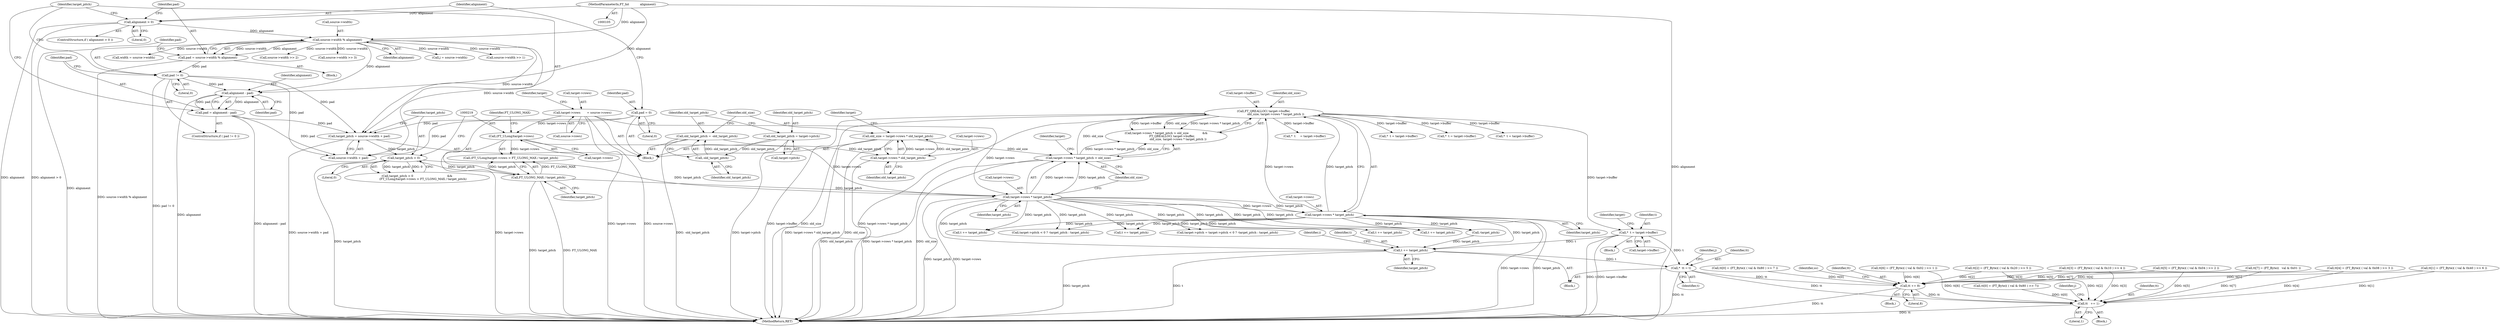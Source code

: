 digraph "0_savannah_b3500af717010137046ec4076d1e1c0641e33727@pointer" {
"1000296" [label="(Call,*  t = target->buffer)"];
"1000238" [label="(Call,FT_QREALLOC( target->buffer,\n                          old_size, target->rows * target_pitch ))"];
"1000231" [label="(Call,target->rows * target_pitch > old_size)"];
"1000232" [label="(Call,target->rows * target_pitch)"];
"1000167" [label="(Call,target->rows       = source->rows)"];
"1000218" [label="(Call,(FT_ULong)target->rows)"];
"1000223" [label="(Call,FT_ULONG_MAX / target_pitch)"];
"1000214" [label="(Call,target_pitch > 0)"];
"1000205" [label="(Call,target_pitch = source->width + pad)"];
"1000191" [label="(Call,source->width % alignment)"];
"1000185" [label="(Call,alignment > 0)"];
"1000109" [label="(MethodParameterIn,FT_Int            alignment)"];
"1000181" [label="(Call,pad = 0)"];
"1000200" [label="(Call,pad = alignment - pad)"];
"1000202" [label="(Call,alignment - pad)"];
"1000197" [label="(Call,pad != 0)"];
"1000189" [label="(Call,pad = source->width % alignment)"];
"1000155" [label="(Call,old_size = target->rows * old_target_pitch)"];
"1000157" [label="(Call,target->rows * old_target_pitch)"];
"1000151" [label="(Call,old_target_pitch = -old_target_pitch)"];
"1000153" [label="(Call,-old_target_pitch)"];
"1000146" [label="(Call,old_target_pitch = target->pitch)"];
"1000243" [label="(Call,target->rows * target_pitch)"];
"1000324" [label="(Call,*  tt = t)"];
"1000434" [label="(Call,tt += 8)"];
"1000478" [label="(Call,tt   += 1)"];
"1000484" [label="(Call,t += target_pitch)"];
"1000205" [label="(Call,target_pitch = source->width + pad)"];
"1000142" [label="(Block,)"];
"1000148" [label="(Call,target->pitch)"];
"1000195" [label="(Identifier,alignment)"];
"1000217" [label="(Call,(FT_ULong)target->rows > FT_ULONG_MAX / target_pitch)"];
"1000185" [label="(Call,alignment > 0)"];
"1000155" [label="(Call,old_size = target->rows * old_target_pitch)"];
"1000878" [label="(Call,t += target_pitch)"];
"1000218" [label="(Call,(FT_ULong)target->rows)"];
"1000819" [label="(Call,*  t = target->buffer)"];
"1000152" [label="(Identifier,old_target_pitch)"];
"1000463" [label="(Block,)"];
"1000317" [label="(Identifier,i)"];
"1000240" [label="(Identifier,target)"];
"1000161" [label="(Identifier,old_target_pitch)"];
"1000535" [label="(Call,t += target_pitch)"];
"1000186" [label="(Identifier,alignment)"];
"1000204" [label="(Identifier,pad)"];
"1000425" [label="(Call,tt[7] = (FT_Byte)(   val & 0x01 ))"];
"1000478" [label="(Call,tt   += 1)"];
"1000207" [label="(Call,source->width + pad)"];
"1000392" [label="(Call,tt[4] = (FT_Byte)( ( val & 0x08 ) >> 3 ))"];
"1000852" [label="(Call,j = source->width)"];
"1000191" [label="(Call,source->width % alignment)"];
"1000147" [label="(Identifier,old_target_pitch)"];
"1000167" [label="(Call,target->rows       = source->rows)"];
"1000157" [label="(Call,target->rows * old_target_pitch)"];
"1000741" [label="(Call,source->width >> 1)"];
"1000154" [label="(Identifier,old_target_pitch)"];
"1000464" [label="(Call,tt[0] = (FT_Byte)( ( val & 0x80 ) >> 7))"];
"1000254" [label="(Call,target->pitch < 0 ? -target_pitch : target_pitch)"];
"1000190" [label="(Identifier,pad)"];
"1000548" [label="(Call,*  t = target->buffer)"];
"1000176" [label="(Identifier,target)"];
"1000182" [label="(Identifier,pad)"];
"1000203" [label="(Identifier,alignment)"];
"1000296" [label="(Call,*  t = target->buffer)"];
"1000236" [label="(Identifier,target_pitch)"];
"1000171" [label="(Call,source->rows)"];
"1000225" [label="(Identifier,target_pitch)"];
"1000493" [label="(Call,width = source->width)"];
"1000187" [label="(Literal,0)"];
"1000200" [label="(Call,pad = alignment - pad)"];
"1000806" [label="(Call,t += target_pitch)"];
"1000348" [label="(Call,tt[0] = (FT_Byte)( ( val & 0x80 ) >> 7 ))"];
"1000288" [label="(Block,)"];
"1000153" [label="(Call,-old_target_pitch)"];
"1000250" [label="(Call,target->pitch = target->pitch < 0 ? -target_pitch : target_pitch)"];
"1000462" [label="(Identifier,j)"];
"1000326" [label="(Identifier,t)"];
"1000164" [label="(Identifier,target)"];
"1000232" [label="(Call,target->rows * target_pitch)"];
"1000238" [label="(Call,FT_QREALLOC( target->buffer,\n                          old_size, target->rows * target_pitch ))"];
"1000341" [label="(Block,)"];
"1000199" [label="(Literal,0)"];
"1000146" [label="(Call,old_target_pitch = target->pitch)"];
"1000370" [label="(Call,tt[2] = (FT_Byte)( ( val & 0x20 ) >> 5 ))"];
"1000359" [label="(Call,tt[1] = (FT_Byte)( ( val & 0x40 ) >> 6 ))"];
"1000706" [label="(Call,*  t = target->buffer)"];
"1000188" [label="(Block,)"];
"1000197" [label="(Call,pad != 0)"];
"1000168" [label="(Call,target->rows)"];
"1000693" [label="(Call,t += target_pitch)"];
"1000479" [label="(Identifier,tt)"];
"1000414" [label="(Call,tt[6] = (FT_Byte)( ( val & 0x02 ) >> 1 ))"];
"1000486" [label="(Identifier,target_pitch)"];
"1000330" [label="(Identifier,j)"];
"1000325" [label="(Identifier,tt)"];
"1000485" [label="(Identifier,t)"];
"1000298" [label="(Call,target->buffer)"];
"1000233" [label="(Call,target->rows)"];
"1000206" [label="(Identifier,target_pitch)"];
"1000237" [label="(Identifier,old_size)"];
"1000583" [label="(Call,source->width >> 2)"];
"1000192" [label="(Call,source->width)"];
"1000181" [label="(Call,pad = 0)"];
"1000244" [label="(Call,target->rows)"];
"1000243" [label="(Call,target->rows * target_pitch)"];
"1000436" [label="(Literal,8)"];
"1000381" [label="(Call,tt[3] = (FT_Byte)( ( val & 0x10 ) >> 4 ))"];
"1000215" [label="(Identifier,target_pitch)"];
"1000231" [label="(Call,target->rows * target_pitch > old_size)"];
"1000198" [label="(Identifier,pad)"];
"1000230" [label="(Call,target->rows * target_pitch > old_size               &&\n             FT_QREALLOC( target->buffer,\n                          old_size, target->rows * target_pitch ))"];
"1000158" [label="(Call,target->rows)"];
"1000297" [label="(Identifier,t)"];
"1000214" [label="(Call,target_pitch > 0)"];
"1000331" [label="(Call,source->width >> 3)"];
"1000403" [label="(Call,tt[5] = (FT_Byte)( ( val & 0x04 ) >> 2 ))"];
"1000434" [label="(Call,tt += 8)"];
"1000220" [label="(Call,target->rows)"];
"1000201" [label="(Identifier,pad)"];
"1000189" [label="(Call,pad = source->width % alignment)"];
"1000260" [label="(Call,-target_pitch)"];
"1000438" [label="(Identifier,ss)"];
"1000318" [label="(Block,)"];
"1000109" [label="(MethodParameterIn,FT_Int            alignment)"];
"1000196" [label="(ControlStructure,if ( pad != 0 ))"];
"1000216" [label="(Literal,0)"];
"1000224" [label="(Identifier,FT_ULONG_MAX)"];
"1000202" [label="(Call,alignment - pad)"];
"1000239" [label="(Call,target->buffer)"];
"1000213" [label="(Call,target_pitch > 0                                     &&\n             (FT_ULong)target->rows > FT_ULONG_MAX / target_pitch)"];
"1000324" [label="(Call,*  tt = t)"];
"1000151" [label="(Call,old_target_pitch = -old_target_pitch)"];
"1000435" [label="(Identifier,tt)"];
"1000885" [label="(MethodReturn,RET)"];
"1000242" [label="(Identifier,old_size)"];
"1000505" [label="(Call,*  t     = target->buffer)"];
"1000156" [label="(Identifier,old_size)"];
"1000304" [label="(Identifier,target)"];
"1000247" [label="(Identifier,target_pitch)"];
"1000480" [label="(Literal,1)"];
"1000184" [label="(ControlStructure,if ( alignment > 0 ))"];
"1000223" [label="(Call,FT_ULONG_MAX / target_pitch)"];
"1000484" [label="(Call,t += target_pitch)"];
"1000183" [label="(Literal,0)"];
"1000296" -> "1000288"  [label="AST: "];
"1000296" -> "1000298"  [label="CFG: "];
"1000297" -> "1000296"  [label="AST: "];
"1000298" -> "1000296"  [label="AST: "];
"1000304" -> "1000296"  [label="CFG: "];
"1000296" -> "1000885"  [label="DDG: target->buffer"];
"1000296" -> "1000885"  [label="DDG: t"];
"1000238" -> "1000296"  [label="DDG: target->buffer"];
"1000296" -> "1000324"  [label="DDG: t"];
"1000296" -> "1000484"  [label="DDG: t"];
"1000238" -> "1000230"  [label="AST: "];
"1000238" -> "1000243"  [label="CFG: "];
"1000239" -> "1000238"  [label="AST: "];
"1000242" -> "1000238"  [label="AST: "];
"1000243" -> "1000238"  [label="AST: "];
"1000230" -> "1000238"  [label="CFG: "];
"1000238" -> "1000885"  [label="DDG: target->buffer"];
"1000238" -> "1000885"  [label="DDG: old_size"];
"1000238" -> "1000885"  [label="DDG: target->rows * target_pitch"];
"1000238" -> "1000230"  [label="DDG: target->buffer"];
"1000238" -> "1000230"  [label="DDG: old_size"];
"1000238" -> "1000230"  [label="DDG: target->rows * target_pitch"];
"1000231" -> "1000238"  [label="DDG: old_size"];
"1000243" -> "1000238"  [label="DDG: target->rows"];
"1000243" -> "1000238"  [label="DDG: target_pitch"];
"1000238" -> "1000505"  [label="DDG: target->buffer"];
"1000238" -> "1000548"  [label="DDG: target->buffer"];
"1000238" -> "1000706"  [label="DDG: target->buffer"];
"1000238" -> "1000819"  [label="DDG: target->buffer"];
"1000231" -> "1000230"  [label="AST: "];
"1000231" -> "1000237"  [label="CFG: "];
"1000232" -> "1000231"  [label="AST: "];
"1000237" -> "1000231"  [label="AST: "];
"1000240" -> "1000231"  [label="CFG: "];
"1000230" -> "1000231"  [label="CFG: "];
"1000231" -> "1000885"  [label="DDG: old_size"];
"1000231" -> "1000885"  [label="DDG: target->rows * target_pitch"];
"1000231" -> "1000230"  [label="DDG: target->rows * target_pitch"];
"1000231" -> "1000230"  [label="DDG: old_size"];
"1000232" -> "1000231"  [label="DDG: target->rows"];
"1000232" -> "1000231"  [label="DDG: target_pitch"];
"1000155" -> "1000231"  [label="DDG: old_size"];
"1000232" -> "1000236"  [label="CFG: "];
"1000233" -> "1000232"  [label="AST: "];
"1000236" -> "1000232"  [label="AST: "];
"1000237" -> "1000232"  [label="CFG: "];
"1000232" -> "1000885"  [label="DDG: target_pitch"];
"1000232" -> "1000885"  [label="DDG: target->rows"];
"1000167" -> "1000232"  [label="DDG: target->rows"];
"1000218" -> "1000232"  [label="DDG: target->rows"];
"1000223" -> "1000232"  [label="DDG: target_pitch"];
"1000214" -> "1000232"  [label="DDG: target_pitch"];
"1000232" -> "1000243"  [label="DDG: target->rows"];
"1000232" -> "1000243"  [label="DDG: target_pitch"];
"1000232" -> "1000250"  [label="DDG: target_pitch"];
"1000232" -> "1000260"  [label="DDG: target_pitch"];
"1000232" -> "1000254"  [label="DDG: target_pitch"];
"1000232" -> "1000484"  [label="DDG: target_pitch"];
"1000232" -> "1000535"  [label="DDG: target_pitch"];
"1000232" -> "1000693"  [label="DDG: target_pitch"];
"1000232" -> "1000806"  [label="DDG: target_pitch"];
"1000232" -> "1000878"  [label="DDG: target_pitch"];
"1000167" -> "1000142"  [label="AST: "];
"1000167" -> "1000171"  [label="CFG: "];
"1000168" -> "1000167"  [label="AST: "];
"1000171" -> "1000167"  [label="AST: "];
"1000176" -> "1000167"  [label="CFG: "];
"1000167" -> "1000885"  [label="DDG: target->rows"];
"1000167" -> "1000885"  [label="DDG: source->rows"];
"1000167" -> "1000218"  [label="DDG: target->rows"];
"1000218" -> "1000217"  [label="AST: "];
"1000218" -> "1000220"  [label="CFG: "];
"1000219" -> "1000218"  [label="AST: "];
"1000220" -> "1000218"  [label="AST: "];
"1000224" -> "1000218"  [label="CFG: "];
"1000218" -> "1000885"  [label="DDG: target->rows"];
"1000218" -> "1000217"  [label="DDG: target->rows"];
"1000223" -> "1000217"  [label="AST: "];
"1000223" -> "1000225"  [label="CFG: "];
"1000224" -> "1000223"  [label="AST: "];
"1000225" -> "1000223"  [label="AST: "];
"1000217" -> "1000223"  [label="CFG: "];
"1000223" -> "1000885"  [label="DDG: target_pitch"];
"1000223" -> "1000885"  [label="DDG: FT_ULONG_MAX"];
"1000223" -> "1000217"  [label="DDG: FT_ULONG_MAX"];
"1000223" -> "1000217"  [label="DDG: target_pitch"];
"1000214" -> "1000223"  [label="DDG: target_pitch"];
"1000214" -> "1000213"  [label="AST: "];
"1000214" -> "1000216"  [label="CFG: "];
"1000215" -> "1000214"  [label="AST: "];
"1000216" -> "1000214"  [label="AST: "];
"1000219" -> "1000214"  [label="CFG: "];
"1000213" -> "1000214"  [label="CFG: "];
"1000214" -> "1000885"  [label="DDG: target_pitch"];
"1000214" -> "1000213"  [label="DDG: target_pitch"];
"1000214" -> "1000213"  [label="DDG: 0"];
"1000205" -> "1000214"  [label="DDG: target_pitch"];
"1000205" -> "1000142"  [label="AST: "];
"1000205" -> "1000207"  [label="CFG: "];
"1000206" -> "1000205"  [label="AST: "];
"1000207" -> "1000205"  [label="AST: "];
"1000215" -> "1000205"  [label="CFG: "];
"1000205" -> "1000885"  [label="DDG: source->width + pad"];
"1000191" -> "1000205"  [label="DDG: source->width"];
"1000181" -> "1000205"  [label="DDG: pad"];
"1000200" -> "1000205"  [label="DDG: pad"];
"1000197" -> "1000205"  [label="DDG: pad"];
"1000191" -> "1000189"  [label="AST: "];
"1000191" -> "1000195"  [label="CFG: "];
"1000192" -> "1000191"  [label="AST: "];
"1000195" -> "1000191"  [label="AST: "];
"1000189" -> "1000191"  [label="CFG: "];
"1000191" -> "1000885"  [label="DDG: alignment"];
"1000191" -> "1000189"  [label="DDG: source->width"];
"1000191" -> "1000189"  [label="DDG: alignment"];
"1000185" -> "1000191"  [label="DDG: alignment"];
"1000109" -> "1000191"  [label="DDG: alignment"];
"1000191" -> "1000202"  [label="DDG: alignment"];
"1000191" -> "1000207"  [label="DDG: source->width"];
"1000191" -> "1000331"  [label="DDG: source->width"];
"1000191" -> "1000493"  [label="DDG: source->width"];
"1000191" -> "1000583"  [label="DDG: source->width"];
"1000191" -> "1000741"  [label="DDG: source->width"];
"1000191" -> "1000852"  [label="DDG: source->width"];
"1000185" -> "1000184"  [label="AST: "];
"1000185" -> "1000187"  [label="CFG: "];
"1000186" -> "1000185"  [label="AST: "];
"1000187" -> "1000185"  [label="AST: "];
"1000190" -> "1000185"  [label="CFG: "];
"1000206" -> "1000185"  [label="CFG: "];
"1000185" -> "1000885"  [label="DDG: alignment"];
"1000185" -> "1000885"  [label="DDG: alignment > 0"];
"1000109" -> "1000185"  [label="DDG: alignment"];
"1000109" -> "1000105"  [label="AST: "];
"1000109" -> "1000885"  [label="DDG: alignment"];
"1000109" -> "1000202"  [label="DDG: alignment"];
"1000181" -> "1000142"  [label="AST: "];
"1000181" -> "1000183"  [label="CFG: "];
"1000182" -> "1000181"  [label="AST: "];
"1000183" -> "1000181"  [label="AST: "];
"1000186" -> "1000181"  [label="CFG: "];
"1000181" -> "1000207"  [label="DDG: pad"];
"1000200" -> "1000196"  [label="AST: "];
"1000200" -> "1000202"  [label="CFG: "];
"1000201" -> "1000200"  [label="AST: "];
"1000202" -> "1000200"  [label="AST: "];
"1000206" -> "1000200"  [label="CFG: "];
"1000200" -> "1000885"  [label="DDG: alignment - pad"];
"1000202" -> "1000200"  [label="DDG: alignment"];
"1000202" -> "1000200"  [label="DDG: pad"];
"1000200" -> "1000207"  [label="DDG: pad"];
"1000202" -> "1000204"  [label="CFG: "];
"1000203" -> "1000202"  [label="AST: "];
"1000204" -> "1000202"  [label="AST: "];
"1000202" -> "1000885"  [label="DDG: alignment"];
"1000197" -> "1000202"  [label="DDG: pad"];
"1000197" -> "1000196"  [label="AST: "];
"1000197" -> "1000199"  [label="CFG: "];
"1000198" -> "1000197"  [label="AST: "];
"1000199" -> "1000197"  [label="AST: "];
"1000201" -> "1000197"  [label="CFG: "];
"1000206" -> "1000197"  [label="CFG: "];
"1000197" -> "1000885"  [label="DDG: pad != 0"];
"1000189" -> "1000197"  [label="DDG: pad"];
"1000197" -> "1000207"  [label="DDG: pad"];
"1000189" -> "1000188"  [label="AST: "];
"1000190" -> "1000189"  [label="AST: "];
"1000198" -> "1000189"  [label="CFG: "];
"1000189" -> "1000885"  [label="DDG: source->width % alignment"];
"1000155" -> "1000142"  [label="AST: "];
"1000155" -> "1000157"  [label="CFG: "];
"1000156" -> "1000155"  [label="AST: "];
"1000157" -> "1000155"  [label="AST: "];
"1000164" -> "1000155"  [label="CFG: "];
"1000155" -> "1000885"  [label="DDG: target->rows * old_target_pitch"];
"1000155" -> "1000885"  [label="DDG: old_size"];
"1000157" -> "1000155"  [label="DDG: target->rows"];
"1000157" -> "1000155"  [label="DDG: old_target_pitch"];
"1000157" -> "1000161"  [label="CFG: "];
"1000158" -> "1000157"  [label="AST: "];
"1000161" -> "1000157"  [label="AST: "];
"1000157" -> "1000885"  [label="DDG: old_target_pitch"];
"1000151" -> "1000157"  [label="DDG: old_target_pitch"];
"1000151" -> "1000142"  [label="AST: "];
"1000151" -> "1000153"  [label="CFG: "];
"1000152" -> "1000151"  [label="AST: "];
"1000153" -> "1000151"  [label="AST: "];
"1000156" -> "1000151"  [label="CFG: "];
"1000151" -> "1000885"  [label="DDG: -old_target_pitch"];
"1000153" -> "1000151"  [label="DDG: old_target_pitch"];
"1000153" -> "1000154"  [label="CFG: "];
"1000154" -> "1000153"  [label="AST: "];
"1000146" -> "1000153"  [label="DDG: old_target_pitch"];
"1000146" -> "1000142"  [label="AST: "];
"1000146" -> "1000148"  [label="CFG: "];
"1000147" -> "1000146"  [label="AST: "];
"1000148" -> "1000146"  [label="AST: "];
"1000152" -> "1000146"  [label="CFG: "];
"1000146" -> "1000885"  [label="DDG: target->pitch"];
"1000243" -> "1000247"  [label="CFG: "];
"1000244" -> "1000243"  [label="AST: "];
"1000247" -> "1000243"  [label="AST: "];
"1000243" -> "1000885"  [label="DDG: target->rows"];
"1000243" -> "1000885"  [label="DDG: target_pitch"];
"1000243" -> "1000250"  [label="DDG: target_pitch"];
"1000243" -> "1000260"  [label="DDG: target_pitch"];
"1000243" -> "1000254"  [label="DDG: target_pitch"];
"1000243" -> "1000484"  [label="DDG: target_pitch"];
"1000243" -> "1000535"  [label="DDG: target_pitch"];
"1000243" -> "1000693"  [label="DDG: target_pitch"];
"1000243" -> "1000806"  [label="DDG: target_pitch"];
"1000243" -> "1000878"  [label="DDG: target_pitch"];
"1000324" -> "1000318"  [label="AST: "];
"1000324" -> "1000326"  [label="CFG: "];
"1000325" -> "1000324"  [label="AST: "];
"1000326" -> "1000324"  [label="AST: "];
"1000330" -> "1000324"  [label="CFG: "];
"1000324" -> "1000885"  [label="DDG: tt"];
"1000484" -> "1000324"  [label="DDG: t"];
"1000324" -> "1000434"  [label="DDG: tt"];
"1000324" -> "1000478"  [label="DDG: tt"];
"1000434" -> "1000341"  [label="AST: "];
"1000434" -> "1000436"  [label="CFG: "];
"1000435" -> "1000434"  [label="AST: "];
"1000436" -> "1000434"  [label="AST: "];
"1000438" -> "1000434"  [label="CFG: "];
"1000434" -> "1000885"  [label="DDG: tt"];
"1000348" -> "1000434"  [label="DDG: tt[0]"];
"1000403" -> "1000434"  [label="DDG: tt[5]"];
"1000370" -> "1000434"  [label="DDG: tt[2]"];
"1000392" -> "1000434"  [label="DDG: tt[4]"];
"1000425" -> "1000434"  [label="DDG: tt[7]"];
"1000414" -> "1000434"  [label="DDG: tt[6]"];
"1000359" -> "1000434"  [label="DDG: tt[1]"];
"1000381" -> "1000434"  [label="DDG: tt[3]"];
"1000434" -> "1000478"  [label="DDG: tt"];
"1000478" -> "1000463"  [label="AST: "];
"1000478" -> "1000480"  [label="CFG: "];
"1000479" -> "1000478"  [label="AST: "];
"1000480" -> "1000478"  [label="AST: "];
"1000462" -> "1000478"  [label="CFG: "];
"1000478" -> "1000885"  [label="DDG: tt"];
"1000464" -> "1000478"  [label="DDG: tt[0]"];
"1000403" -> "1000478"  [label="DDG: tt[5]"];
"1000370" -> "1000478"  [label="DDG: tt[2]"];
"1000392" -> "1000478"  [label="DDG: tt[4]"];
"1000425" -> "1000478"  [label="DDG: tt[7]"];
"1000414" -> "1000478"  [label="DDG: tt[6]"];
"1000359" -> "1000478"  [label="DDG: tt[1]"];
"1000381" -> "1000478"  [label="DDG: tt[3]"];
"1000484" -> "1000318"  [label="AST: "];
"1000484" -> "1000486"  [label="CFG: "];
"1000485" -> "1000484"  [label="AST: "];
"1000486" -> "1000484"  [label="AST: "];
"1000317" -> "1000484"  [label="CFG: "];
"1000484" -> "1000885"  [label="DDG: target_pitch"];
"1000484" -> "1000885"  [label="DDG: t"];
"1000260" -> "1000484"  [label="DDG: target_pitch"];
}
